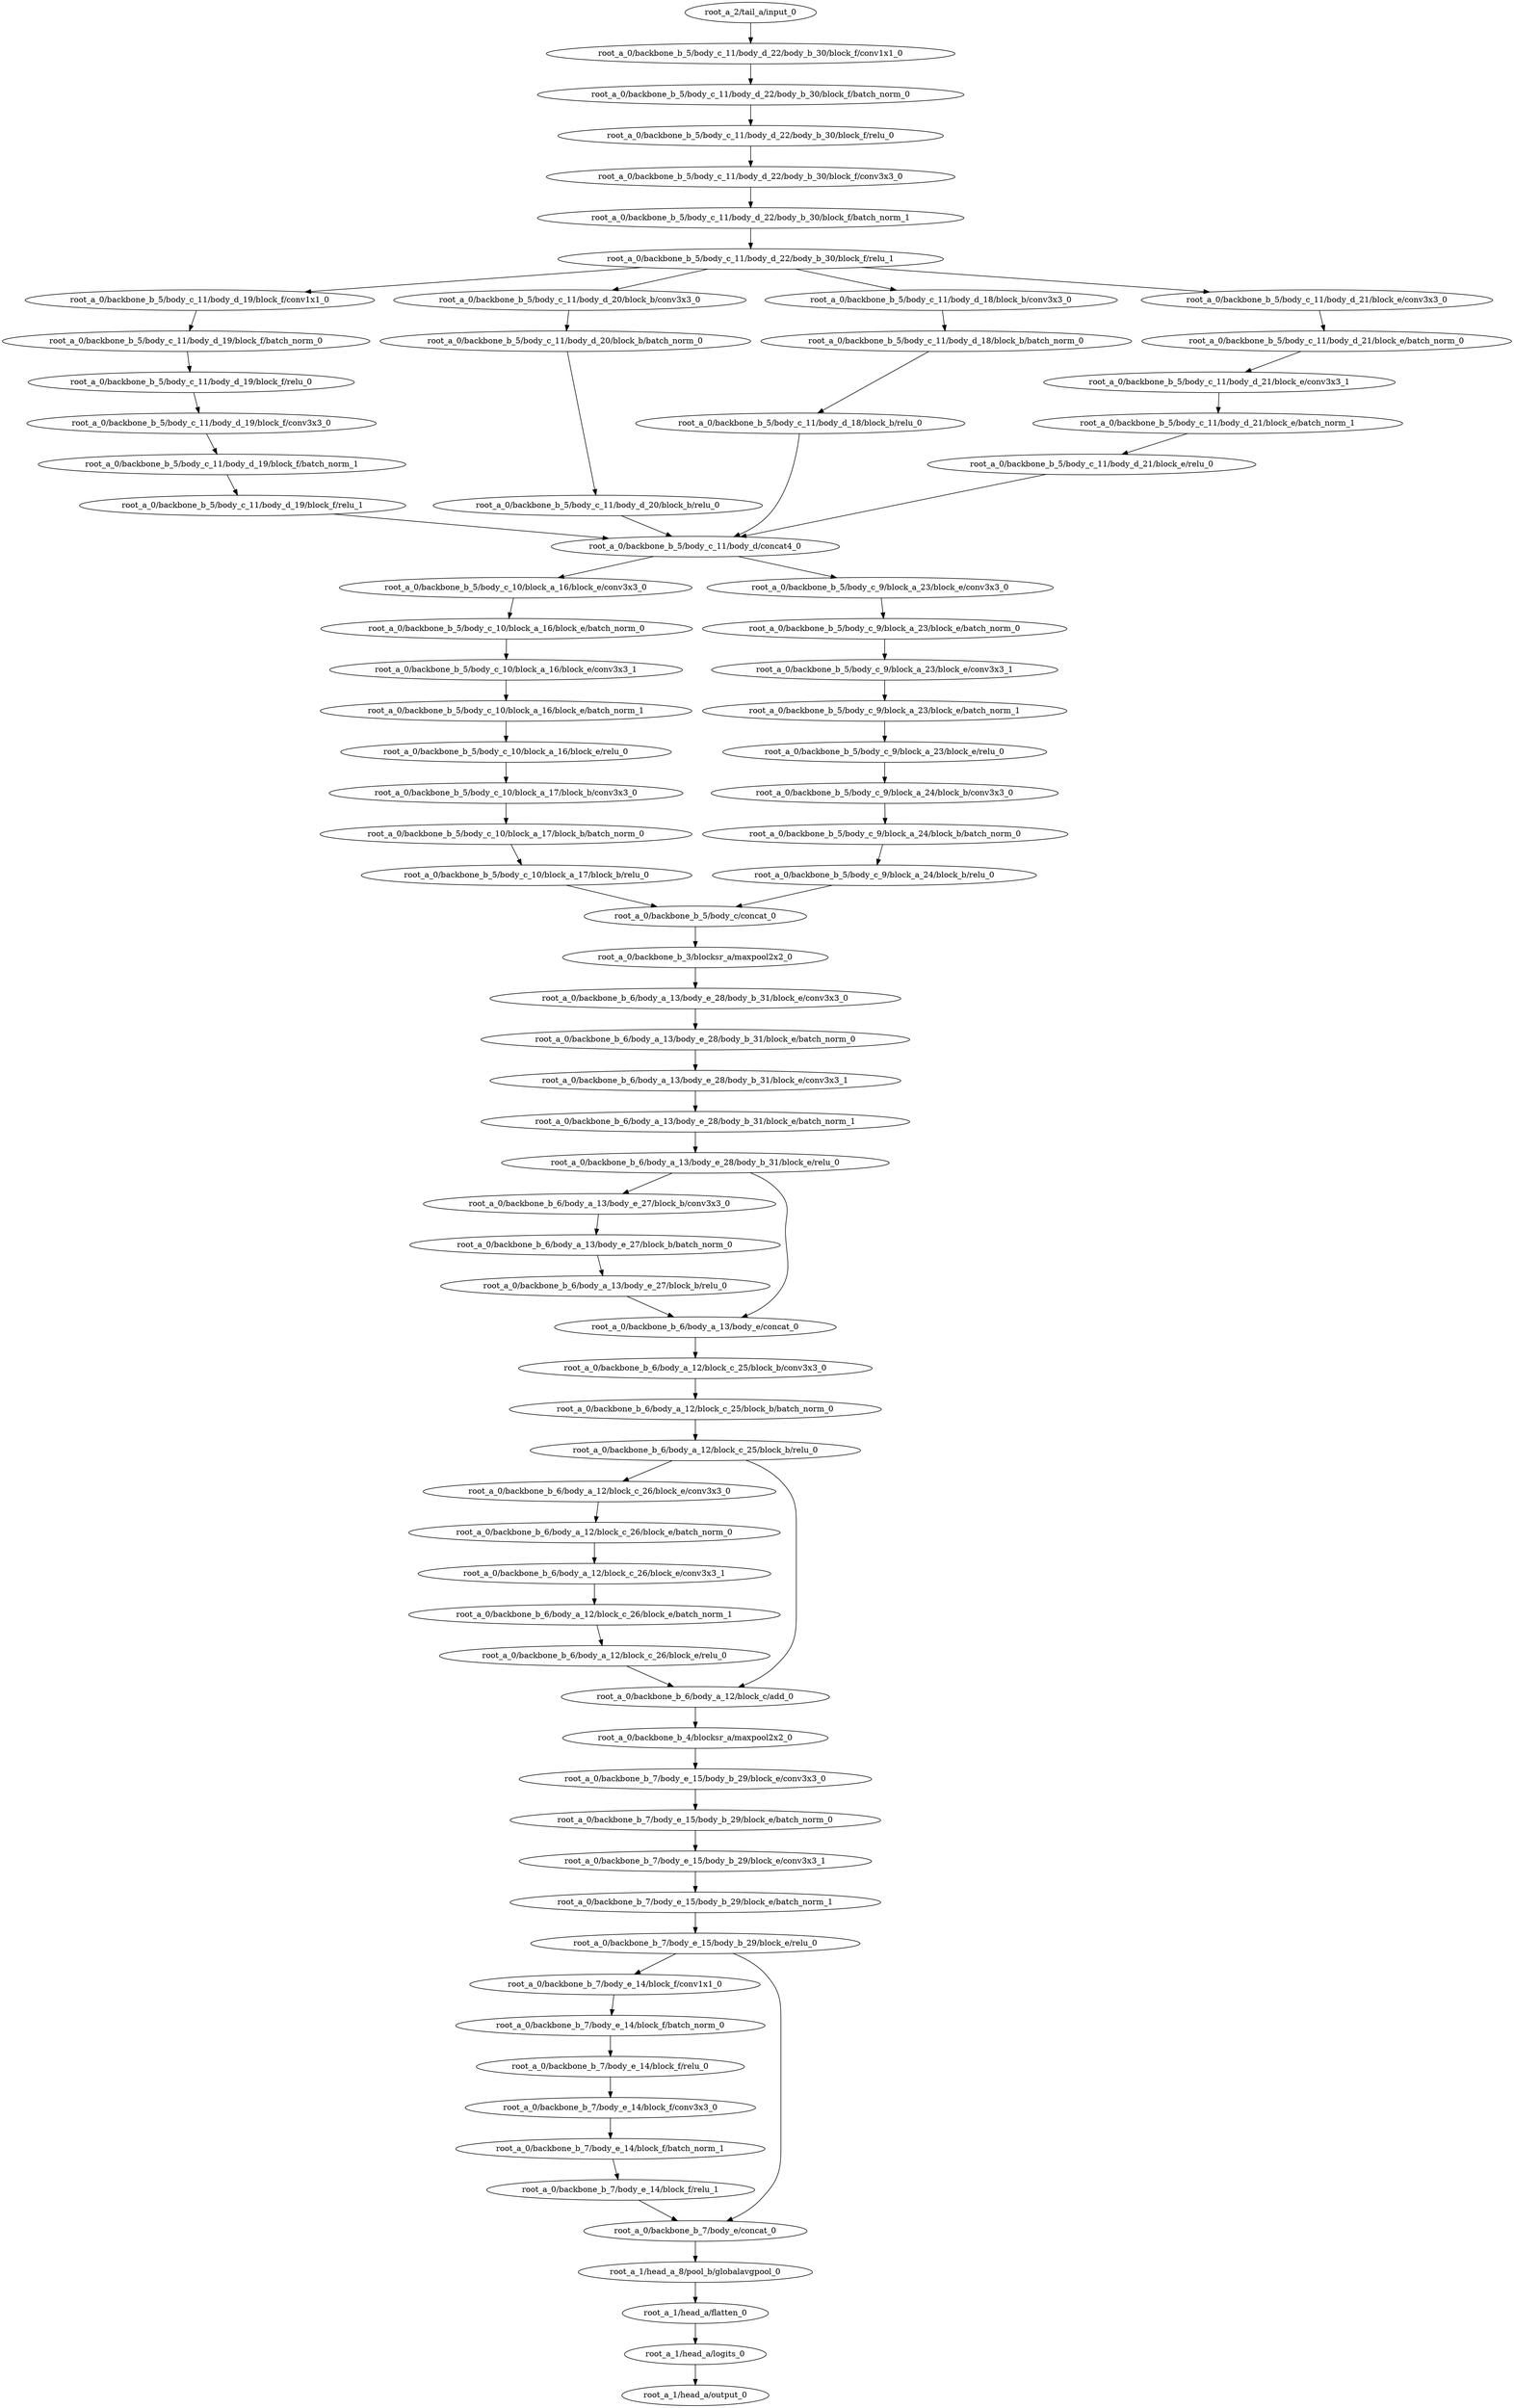 digraph root_a {
	"root_a_2/tail_a/input_0"
	"root_a_0/backbone_b_5/body_c_11/body_d_22/body_b_30/block_f/conv1x1_0"
	"root_a_0/backbone_b_5/body_c_11/body_d_22/body_b_30/block_f/batch_norm_0"
	"root_a_0/backbone_b_5/body_c_11/body_d_22/body_b_30/block_f/relu_0"
	"root_a_0/backbone_b_5/body_c_11/body_d_22/body_b_30/block_f/conv3x3_0"
	"root_a_0/backbone_b_5/body_c_11/body_d_22/body_b_30/block_f/batch_norm_1"
	"root_a_0/backbone_b_5/body_c_11/body_d_22/body_b_30/block_f/relu_1"
	"root_a_0/backbone_b_5/body_c_11/body_d_19/block_f/conv1x1_0"
	"root_a_0/backbone_b_5/body_c_11/body_d_19/block_f/batch_norm_0"
	"root_a_0/backbone_b_5/body_c_11/body_d_19/block_f/relu_0"
	"root_a_0/backbone_b_5/body_c_11/body_d_19/block_f/conv3x3_0"
	"root_a_0/backbone_b_5/body_c_11/body_d_19/block_f/batch_norm_1"
	"root_a_0/backbone_b_5/body_c_11/body_d_19/block_f/relu_1"
	"root_a_0/backbone_b_5/body_c_11/body_d_20/block_b/conv3x3_0"
	"root_a_0/backbone_b_5/body_c_11/body_d_20/block_b/batch_norm_0"
	"root_a_0/backbone_b_5/body_c_11/body_d_20/block_b/relu_0"
	"root_a_0/backbone_b_5/body_c_11/body_d_18/block_b/conv3x3_0"
	"root_a_0/backbone_b_5/body_c_11/body_d_18/block_b/batch_norm_0"
	"root_a_0/backbone_b_5/body_c_11/body_d_18/block_b/relu_0"
	"root_a_0/backbone_b_5/body_c_11/body_d_21/block_e/conv3x3_0"
	"root_a_0/backbone_b_5/body_c_11/body_d_21/block_e/batch_norm_0"
	"root_a_0/backbone_b_5/body_c_11/body_d_21/block_e/conv3x3_1"
	"root_a_0/backbone_b_5/body_c_11/body_d_21/block_e/batch_norm_1"
	"root_a_0/backbone_b_5/body_c_11/body_d_21/block_e/relu_0"
	"root_a_0/backbone_b_5/body_c_11/body_d/concat4_0"
	"root_a_0/backbone_b_5/body_c_10/block_a_16/block_e/conv3x3_0"
	"root_a_0/backbone_b_5/body_c_10/block_a_16/block_e/batch_norm_0"
	"root_a_0/backbone_b_5/body_c_10/block_a_16/block_e/conv3x3_1"
	"root_a_0/backbone_b_5/body_c_10/block_a_16/block_e/batch_norm_1"
	"root_a_0/backbone_b_5/body_c_10/block_a_16/block_e/relu_0"
	"root_a_0/backbone_b_5/body_c_10/block_a_17/block_b/conv3x3_0"
	"root_a_0/backbone_b_5/body_c_10/block_a_17/block_b/batch_norm_0"
	"root_a_0/backbone_b_5/body_c_10/block_a_17/block_b/relu_0"
	"root_a_0/backbone_b_5/body_c_9/block_a_23/block_e/conv3x3_0"
	"root_a_0/backbone_b_5/body_c_9/block_a_23/block_e/batch_norm_0"
	"root_a_0/backbone_b_5/body_c_9/block_a_23/block_e/conv3x3_1"
	"root_a_0/backbone_b_5/body_c_9/block_a_23/block_e/batch_norm_1"
	"root_a_0/backbone_b_5/body_c_9/block_a_23/block_e/relu_0"
	"root_a_0/backbone_b_5/body_c_9/block_a_24/block_b/conv3x3_0"
	"root_a_0/backbone_b_5/body_c_9/block_a_24/block_b/batch_norm_0"
	"root_a_0/backbone_b_5/body_c_9/block_a_24/block_b/relu_0"
	"root_a_0/backbone_b_5/body_c/concat_0"
	"root_a_0/backbone_b_3/blocksr_a/maxpool2x2_0"
	"root_a_0/backbone_b_6/body_a_13/body_e_28/body_b_31/block_e/conv3x3_0"
	"root_a_0/backbone_b_6/body_a_13/body_e_28/body_b_31/block_e/batch_norm_0"
	"root_a_0/backbone_b_6/body_a_13/body_e_28/body_b_31/block_e/conv3x3_1"
	"root_a_0/backbone_b_6/body_a_13/body_e_28/body_b_31/block_e/batch_norm_1"
	"root_a_0/backbone_b_6/body_a_13/body_e_28/body_b_31/block_e/relu_0"
	"root_a_0/backbone_b_6/body_a_13/body_e_27/block_b/conv3x3_0"
	"root_a_0/backbone_b_6/body_a_13/body_e_27/block_b/batch_norm_0"
	"root_a_0/backbone_b_6/body_a_13/body_e_27/block_b/relu_0"
	"root_a_0/backbone_b_6/body_a_13/body_e/concat_0"
	"root_a_0/backbone_b_6/body_a_12/block_c_25/block_b/conv3x3_0"
	"root_a_0/backbone_b_6/body_a_12/block_c_25/block_b/batch_norm_0"
	"root_a_0/backbone_b_6/body_a_12/block_c_25/block_b/relu_0"
	"root_a_0/backbone_b_6/body_a_12/block_c_26/block_e/conv3x3_0"
	"root_a_0/backbone_b_6/body_a_12/block_c_26/block_e/batch_norm_0"
	"root_a_0/backbone_b_6/body_a_12/block_c_26/block_e/conv3x3_1"
	"root_a_0/backbone_b_6/body_a_12/block_c_26/block_e/batch_norm_1"
	"root_a_0/backbone_b_6/body_a_12/block_c_26/block_e/relu_0"
	"root_a_0/backbone_b_6/body_a_12/block_c/add_0"
	"root_a_0/backbone_b_4/blocksr_a/maxpool2x2_0"
	"root_a_0/backbone_b_7/body_e_15/body_b_29/block_e/conv3x3_0"
	"root_a_0/backbone_b_7/body_e_15/body_b_29/block_e/batch_norm_0"
	"root_a_0/backbone_b_7/body_e_15/body_b_29/block_e/conv3x3_1"
	"root_a_0/backbone_b_7/body_e_15/body_b_29/block_e/batch_norm_1"
	"root_a_0/backbone_b_7/body_e_15/body_b_29/block_e/relu_0"
	"root_a_0/backbone_b_7/body_e_14/block_f/conv1x1_0"
	"root_a_0/backbone_b_7/body_e_14/block_f/batch_norm_0"
	"root_a_0/backbone_b_7/body_e_14/block_f/relu_0"
	"root_a_0/backbone_b_7/body_e_14/block_f/conv3x3_0"
	"root_a_0/backbone_b_7/body_e_14/block_f/batch_norm_1"
	"root_a_0/backbone_b_7/body_e_14/block_f/relu_1"
	"root_a_0/backbone_b_7/body_e/concat_0"
	"root_a_1/head_a_8/pool_b/globalavgpool_0"
	"root_a_1/head_a/flatten_0"
	"root_a_1/head_a/logits_0"
	"root_a_1/head_a/output_0"

	"root_a_2/tail_a/input_0" -> "root_a_0/backbone_b_5/body_c_11/body_d_22/body_b_30/block_f/conv1x1_0"
	"root_a_0/backbone_b_5/body_c_11/body_d_22/body_b_30/block_f/conv1x1_0" -> "root_a_0/backbone_b_5/body_c_11/body_d_22/body_b_30/block_f/batch_norm_0"
	"root_a_0/backbone_b_5/body_c_11/body_d_22/body_b_30/block_f/batch_norm_0" -> "root_a_0/backbone_b_5/body_c_11/body_d_22/body_b_30/block_f/relu_0"
	"root_a_0/backbone_b_5/body_c_11/body_d_22/body_b_30/block_f/relu_0" -> "root_a_0/backbone_b_5/body_c_11/body_d_22/body_b_30/block_f/conv3x3_0"
	"root_a_0/backbone_b_5/body_c_11/body_d_22/body_b_30/block_f/conv3x3_0" -> "root_a_0/backbone_b_5/body_c_11/body_d_22/body_b_30/block_f/batch_norm_1"
	"root_a_0/backbone_b_5/body_c_11/body_d_22/body_b_30/block_f/batch_norm_1" -> "root_a_0/backbone_b_5/body_c_11/body_d_22/body_b_30/block_f/relu_1"
	"root_a_0/backbone_b_5/body_c_11/body_d_22/body_b_30/block_f/relu_1" -> "root_a_0/backbone_b_5/body_c_11/body_d_19/block_f/conv1x1_0"
	"root_a_0/backbone_b_5/body_c_11/body_d_19/block_f/conv1x1_0" -> "root_a_0/backbone_b_5/body_c_11/body_d_19/block_f/batch_norm_0"
	"root_a_0/backbone_b_5/body_c_11/body_d_19/block_f/batch_norm_0" -> "root_a_0/backbone_b_5/body_c_11/body_d_19/block_f/relu_0"
	"root_a_0/backbone_b_5/body_c_11/body_d_19/block_f/relu_0" -> "root_a_0/backbone_b_5/body_c_11/body_d_19/block_f/conv3x3_0"
	"root_a_0/backbone_b_5/body_c_11/body_d_19/block_f/conv3x3_0" -> "root_a_0/backbone_b_5/body_c_11/body_d_19/block_f/batch_norm_1"
	"root_a_0/backbone_b_5/body_c_11/body_d_19/block_f/batch_norm_1" -> "root_a_0/backbone_b_5/body_c_11/body_d_19/block_f/relu_1"
	"root_a_0/backbone_b_5/body_c_11/body_d_22/body_b_30/block_f/relu_1" -> "root_a_0/backbone_b_5/body_c_11/body_d_20/block_b/conv3x3_0"
	"root_a_0/backbone_b_5/body_c_11/body_d_20/block_b/conv3x3_0" -> "root_a_0/backbone_b_5/body_c_11/body_d_20/block_b/batch_norm_0"
	"root_a_0/backbone_b_5/body_c_11/body_d_20/block_b/batch_norm_0" -> "root_a_0/backbone_b_5/body_c_11/body_d_20/block_b/relu_0"
	"root_a_0/backbone_b_5/body_c_11/body_d_22/body_b_30/block_f/relu_1" -> "root_a_0/backbone_b_5/body_c_11/body_d_18/block_b/conv3x3_0"
	"root_a_0/backbone_b_5/body_c_11/body_d_18/block_b/conv3x3_0" -> "root_a_0/backbone_b_5/body_c_11/body_d_18/block_b/batch_norm_0"
	"root_a_0/backbone_b_5/body_c_11/body_d_18/block_b/batch_norm_0" -> "root_a_0/backbone_b_5/body_c_11/body_d_18/block_b/relu_0"
	"root_a_0/backbone_b_5/body_c_11/body_d_22/body_b_30/block_f/relu_1" -> "root_a_0/backbone_b_5/body_c_11/body_d_21/block_e/conv3x3_0"
	"root_a_0/backbone_b_5/body_c_11/body_d_21/block_e/conv3x3_0" -> "root_a_0/backbone_b_5/body_c_11/body_d_21/block_e/batch_norm_0"
	"root_a_0/backbone_b_5/body_c_11/body_d_21/block_e/batch_norm_0" -> "root_a_0/backbone_b_5/body_c_11/body_d_21/block_e/conv3x3_1"
	"root_a_0/backbone_b_5/body_c_11/body_d_21/block_e/conv3x3_1" -> "root_a_0/backbone_b_5/body_c_11/body_d_21/block_e/batch_norm_1"
	"root_a_0/backbone_b_5/body_c_11/body_d_21/block_e/batch_norm_1" -> "root_a_0/backbone_b_5/body_c_11/body_d_21/block_e/relu_0"
	"root_a_0/backbone_b_5/body_c_11/body_d_19/block_f/relu_1" -> "root_a_0/backbone_b_5/body_c_11/body_d/concat4_0"
	"root_a_0/backbone_b_5/body_c_11/body_d_20/block_b/relu_0" -> "root_a_0/backbone_b_5/body_c_11/body_d/concat4_0"
	"root_a_0/backbone_b_5/body_c_11/body_d_18/block_b/relu_0" -> "root_a_0/backbone_b_5/body_c_11/body_d/concat4_0"
	"root_a_0/backbone_b_5/body_c_11/body_d_21/block_e/relu_0" -> "root_a_0/backbone_b_5/body_c_11/body_d/concat4_0"
	"root_a_0/backbone_b_5/body_c_11/body_d/concat4_0" -> "root_a_0/backbone_b_5/body_c_10/block_a_16/block_e/conv3x3_0"
	"root_a_0/backbone_b_5/body_c_10/block_a_16/block_e/conv3x3_0" -> "root_a_0/backbone_b_5/body_c_10/block_a_16/block_e/batch_norm_0"
	"root_a_0/backbone_b_5/body_c_10/block_a_16/block_e/batch_norm_0" -> "root_a_0/backbone_b_5/body_c_10/block_a_16/block_e/conv3x3_1"
	"root_a_0/backbone_b_5/body_c_10/block_a_16/block_e/conv3x3_1" -> "root_a_0/backbone_b_5/body_c_10/block_a_16/block_e/batch_norm_1"
	"root_a_0/backbone_b_5/body_c_10/block_a_16/block_e/batch_norm_1" -> "root_a_0/backbone_b_5/body_c_10/block_a_16/block_e/relu_0"
	"root_a_0/backbone_b_5/body_c_10/block_a_16/block_e/relu_0" -> "root_a_0/backbone_b_5/body_c_10/block_a_17/block_b/conv3x3_0"
	"root_a_0/backbone_b_5/body_c_10/block_a_17/block_b/conv3x3_0" -> "root_a_0/backbone_b_5/body_c_10/block_a_17/block_b/batch_norm_0"
	"root_a_0/backbone_b_5/body_c_10/block_a_17/block_b/batch_norm_0" -> "root_a_0/backbone_b_5/body_c_10/block_a_17/block_b/relu_0"
	"root_a_0/backbone_b_5/body_c_11/body_d/concat4_0" -> "root_a_0/backbone_b_5/body_c_9/block_a_23/block_e/conv3x3_0"
	"root_a_0/backbone_b_5/body_c_9/block_a_23/block_e/conv3x3_0" -> "root_a_0/backbone_b_5/body_c_9/block_a_23/block_e/batch_norm_0"
	"root_a_0/backbone_b_5/body_c_9/block_a_23/block_e/batch_norm_0" -> "root_a_0/backbone_b_5/body_c_9/block_a_23/block_e/conv3x3_1"
	"root_a_0/backbone_b_5/body_c_9/block_a_23/block_e/conv3x3_1" -> "root_a_0/backbone_b_5/body_c_9/block_a_23/block_e/batch_norm_1"
	"root_a_0/backbone_b_5/body_c_9/block_a_23/block_e/batch_norm_1" -> "root_a_0/backbone_b_5/body_c_9/block_a_23/block_e/relu_0"
	"root_a_0/backbone_b_5/body_c_9/block_a_23/block_e/relu_0" -> "root_a_0/backbone_b_5/body_c_9/block_a_24/block_b/conv3x3_0"
	"root_a_0/backbone_b_5/body_c_9/block_a_24/block_b/conv3x3_0" -> "root_a_0/backbone_b_5/body_c_9/block_a_24/block_b/batch_norm_0"
	"root_a_0/backbone_b_5/body_c_9/block_a_24/block_b/batch_norm_0" -> "root_a_0/backbone_b_5/body_c_9/block_a_24/block_b/relu_0"
	"root_a_0/backbone_b_5/body_c_10/block_a_17/block_b/relu_0" -> "root_a_0/backbone_b_5/body_c/concat_0"
	"root_a_0/backbone_b_5/body_c_9/block_a_24/block_b/relu_0" -> "root_a_0/backbone_b_5/body_c/concat_0"
	"root_a_0/backbone_b_5/body_c/concat_0" -> "root_a_0/backbone_b_3/blocksr_a/maxpool2x2_0"
	"root_a_0/backbone_b_3/blocksr_a/maxpool2x2_0" -> "root_a_0/backbone_b_6/body_a_13/body_e_28/body_b_31/block_e/conv3x3_0"
	"root_a_0/backbone_b_6/body_a_13/body_e_28/body_b_31/block_e/conv3x3_0" -> "root_a_0/backbone_b_6/body_a_13/body_e_28/body_b_31/block_e/batch_norm_0"
	"root_a_0/backbone_b_6/body_a_13/body_e_28/body_b_31/block_e/batch_norm_0" -> "root_a_0/backbone_b_6/body_a_13/body_e_28/body_b_31/block_e/conv3x3_1"
	"root_a_0/backbone_b_6/body_a_13/body_e_28/body_b_31/block_e/conv3x3_1" -> "root_a_0/backbone_b_6/body_a_13/body_e_28/body_b_31/block_e/batch_norm_1"
	"root_a_0/backbone_b_6/body_a_13/body_e_28/body_b_31/block_e/batch_norm_1" -> "root_a_0/backbone_b_6/body_a_13/body_e_28/body_b_31/block_e/relu_0"
	"root_a_0/backbone_b_6/body_a_13/body_e_28/body_b_31/block_e/relu_0" -> "root_a_0/backbone_b_6/body_a_13/body_e_27/block_b/conv3x3_0"
	"root_a_0/backbone_b_6/body_a_13/body_e_27/block_b/conv3x3_0" -> "root_a_0/backbone_b_6/body_a_13/body_e_27/block_b/batch_norm_0"
	"root_a_0/backbone_b_6/body_a_13/body_e_27/block_b/batch_norm_0" -> "root_a_0/backbone_b_6/body_a_13/body_e_27/block_b/relu_0"
	"root_a_0/backbone_b_6/body_a_13/body_e_27/block_b/relu_0" -> "root_a_0/backbone_b_6/body_a_13/body_e/concat_0"
	"root_a_0/backbone_b_6/body_a_13/body_e_28/body_b_31/block_e/relu_0" -> "root_a_0/backbone_b_6/body_a_13/body_e/concat_0"
	"root_a_0/backbone_b_6/body_a_13/body_e/concat_0" -> "root_a_0/backbone_b_6/body_a_12/block_c_25/block_b/conv3x3_0"
	"root_a_0/backbone_b_6/body_a_12/block_c_25/block_b/conv3x3_0" -> "root_a_0/backbone_b_6/body_a_12/block_c_25/block_b/batch_norm_0"
	"root_a_0/backbone_b_6/body_a_12/block_c_25/block_b/batch_norm_0" -> "root_a_0/backbone_b_6/body_a_12/block_c_25/block_b/relu_0"
	"root_a_0/backbone_b_6/body_a_12/block_c_25/block_b/relu_0" -> "root_a_0/backbone_b_6/body_a_12/block_c_26/block_e/conv3x3_0"
	"root_a_0/backbone_b_6/body_a_12/block_c_26/block_e/conv3x3_0" -> "root_a_0/backbone_b_6/body_a_12/block_c_26/block_e/batch_norm_0"
	"root_a_0/backbone_b_6/body_a_12/block_c_26/block_e/batch_norm_0" -> "root_a_0/backbone_b_6/body_a_12/block_c_26/block_e/conv3x3_1"
	"root_a_0/backbone_b_6/body_a_12/block_c_26/block_e/conv3x3_1" -> "root_a_0/backbone_b_6/body_a_12/block_c_26/block_e/batch_norm_1"
	"root_a_0/backbone_b_6/body_a_12/block_c_26/block_e/batch_norm_1" -> "root_a_0/backbone_b_6/body_a_12/block_c_26/block_e/relu_0"
	"root_a_0/backbone_b_6/body_a_12/block_c_26/block_e/relu_0" -> "root_a_0/backbone_b_6/body_a_12/block_c/add_0"
	"root_a_0/backbone_b_6/body_a_12/block_c_25/block_b/relu_0" -> "root_a_0/backbone_b_6/body_a_12/block_c/add_0"
	"root_a_0/backbone_b_6/body_a_12/block_c/add_0" -> "root_a_0/backbone_b_4/blocksr_a/maxpool2x2_0"
	"root_a_0/backbone_b_4/blocksr_a/maxpool2x2_0" -> "root_a_0/backbone_b_7/body_e_15/body_b_29/block_e/conv3x3_0"
	"root_a_0/backbone_b_7/body_e_15/body_b_29/block_e/conv3x3_0" -> "root_a_0/backbone_b_7/body_e_15/body_b_29/block_e/batch_norm_0"
	"root_a_0/backbone_b_7/body_e_15/body_b_29/block_e/batch_norm_0" -> "root_a_0/backbone_b_7/body_e_15/body_b_29/block_e/conv3x3_1"
	"root_a_0/backbone_b_7/body_e_15/body_b_29/block_e/conv3x3_1" -> "root_a_0/backbone_b_7/body_e_15/body_b_29/block_e/batch_norm_1"
	"root_a_0/backbone_b_7/body_e_15/body_b_29/block_e/batch_norm_1" -> "root_a_0/backbone_b_7/body_e_15/body_b_29/block_e/relu_0"
	"root_a_0/backbone_b_7/body_e_15/body_b_29/block_e/relu_0" -> "root_a_0/backbone_b_7/body_e_14/block_f/conv1x1_0"
	"root_a_0/backbone_b_7/body_e_14/block_f/conv1x1_0" -> "root_a_0/backbone_b_7/body_e_14/block_f/batch_norm_0"
	"root_a_0/backbone_b_7/body_e_14/block_f/batch_norm_0" -> "root_a_0/backbone_b_7/body_e_14/block_f/relu_0"
	"root_a_0/backbone_b_7/body_e_14/block_f/relu_0" -> "root_a_0/backbone_b_7/body_e_14/block_f/conv3x3_0"
	"root_a_0/backbone_b_7/body_e_14/block_f/conv3x3_0" -> "root_a_0/backbone_b_7/body_e_14/block_f/batch_norm_1"
	"root_a_0/backbone_b_7/body_e_14/block_f/batch_norm_1" -> "root_a_0/backbone_b_7/body_e_14/block_f/relu_1"
	"root_a_0/backbone_b_7/body_e_15/body_b_29/block_e/relu_0" -> "root_a_0/backbone_b_7/body_e/concat_0"
	"root_a_0/backbone_b_7/body_e_14/block_f/relu_1" -> "root_a_0/backbone_b_7/body_e/concat_0"
	"root_a_0/backbone_b_7/body_e/concat_0" -> "root_a_1/head_a_8/pool_b/globalavgpool_0"
	"root_a_1/head_a_8/pool_b/globalavgpool_0" -> "root_a_1/head_a/flatten_0"
	"root_a_1/head_a/flatten_0" -> "root_a_1/head_a/logits_0"
	"root_a_1/head_a/logits_0" -> "root_a_1/head_a/output_0"

}